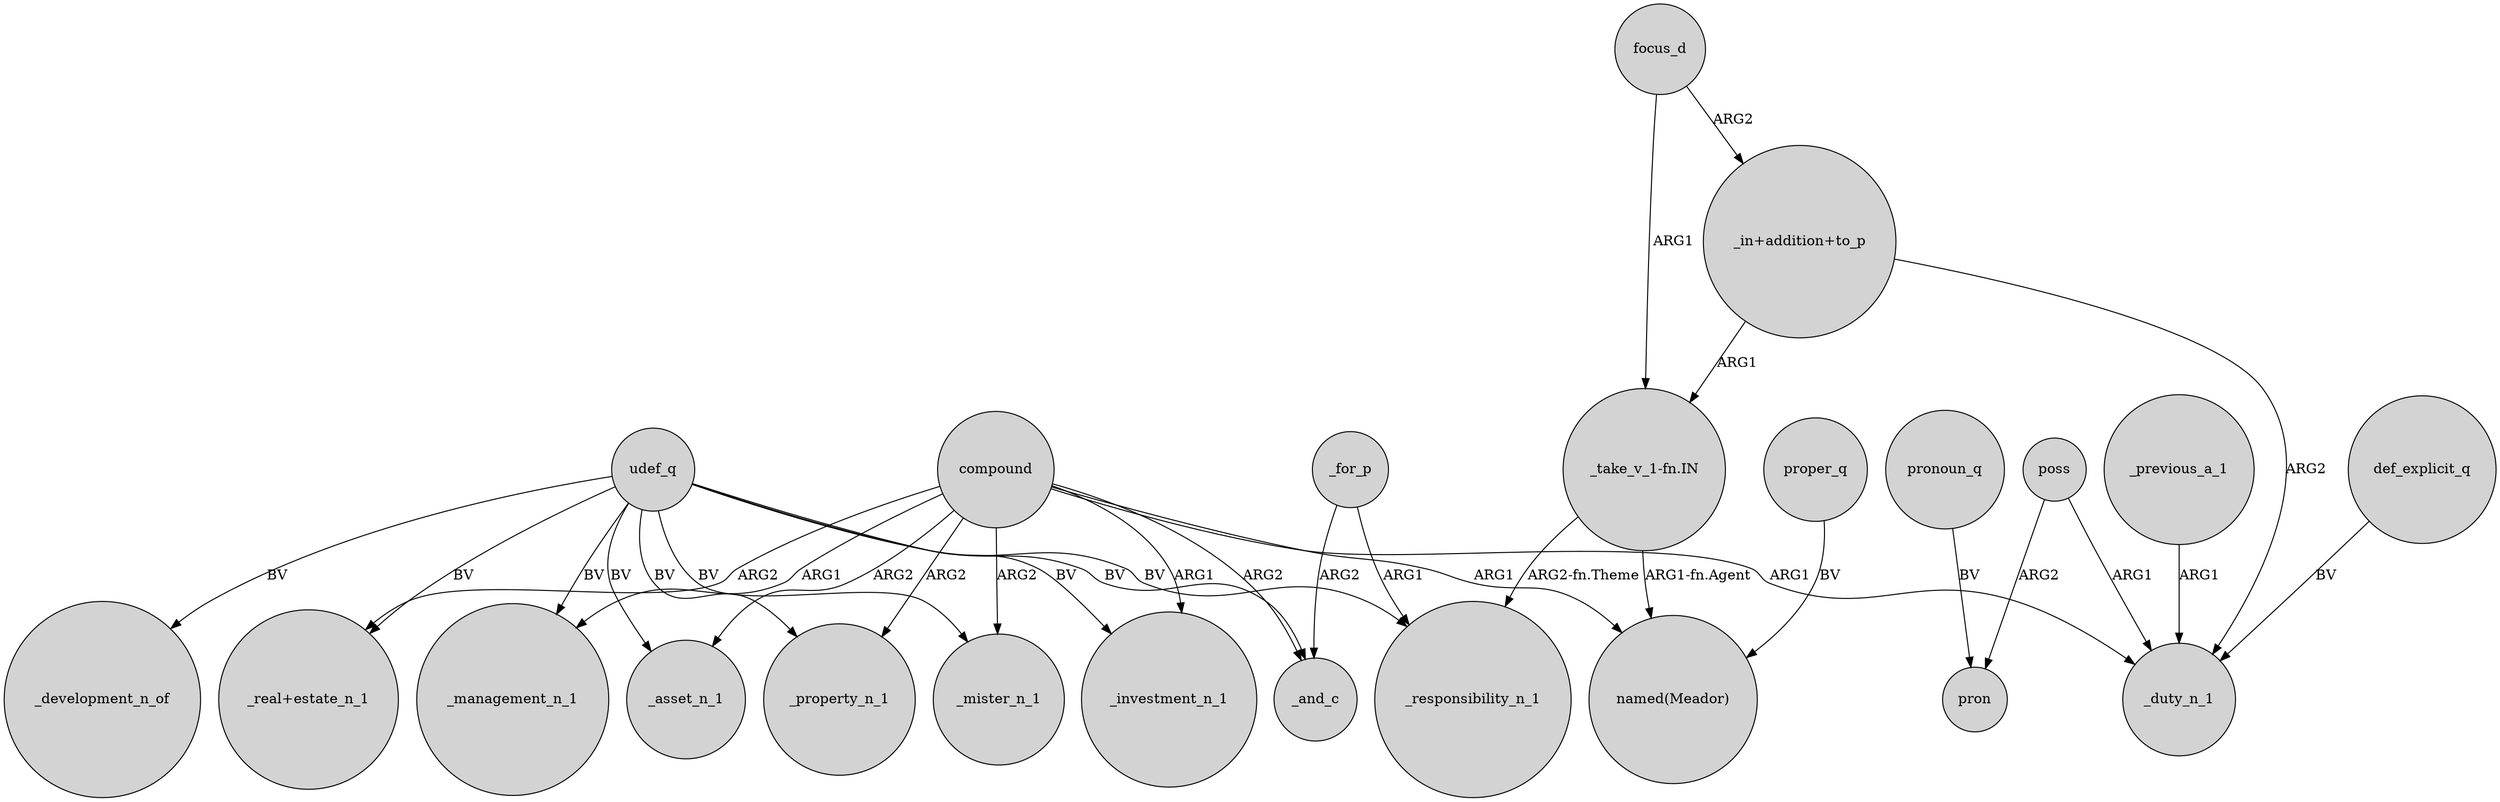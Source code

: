 digraph {
	node [shape=circle style=filled]
	udef_q -> _responsibility_n_1 [label=BV]
	proper_q -> "named(Meador)" [label=BV]
	poss -> pron [label=ARG2]
	"_take_v_1-fn.IN" -> _responsibility_n_1 [label="ARG2-fn.Theme"]
	"_in+addition+to_p" -> "_take_v_1-fn.IN" [label=ARG1]
	compound -> _mister_n_1 [label=ARG2]
	compound -> _duty_n_1 [label=ARG1]
	udef_q -> _mister_n_1 [label=BV]
	compound -> _property_n_1 [label=ARG2]
	_for_p -> _and_c [label=ARG2]
	udef_q -> _management_n_1 [label=BV]
	udef_q -> _asset_n_1 [label=BV]
	compound -> "_real+estate_n_1" [label=ARG2]
	compound -> _investment_n_1 [label=ARG1]
	pronoun_q -> pron [label=BV]
	def_explicit_q -> _duty_n_1 [label=BV]
	compound -> _and_c [label=ARG2]
	compound -> "named(Meador)" [label=ARG1]
	udef_q -> "_real+estate_n_1" [label=BV]
	compound -> _asset_n_1 [label=ARG2]
	_previous_a_1 -> _duty_n_1 [label=ARG1]
	udef_q -> _property_n_1 [label=BV]
	"_in+addition+to_p" -> _duty_n_1 [label=ARG2]
	udef_q -> _development_n_of [label=BV]
	focus_d -> "_in+addition+to_p" [label=ARG2]
	"_take_v_1-fn.IN" -> "named(Meador)" [label="ARG1-fn.Agent"]
	focus_d -> "_take_v_1-fn.IN" [label=ARG1]
	udef_q -> _investment_n_1 [label=BV]
	_for_p -> _responsibility_n_1 [label=ARG1]
	poss -> _duty_n_1 [label=ARG1]
	udef_q -> _and_c [label=BV]
	compound -> _management_n_1 [label=ARG1]
}
